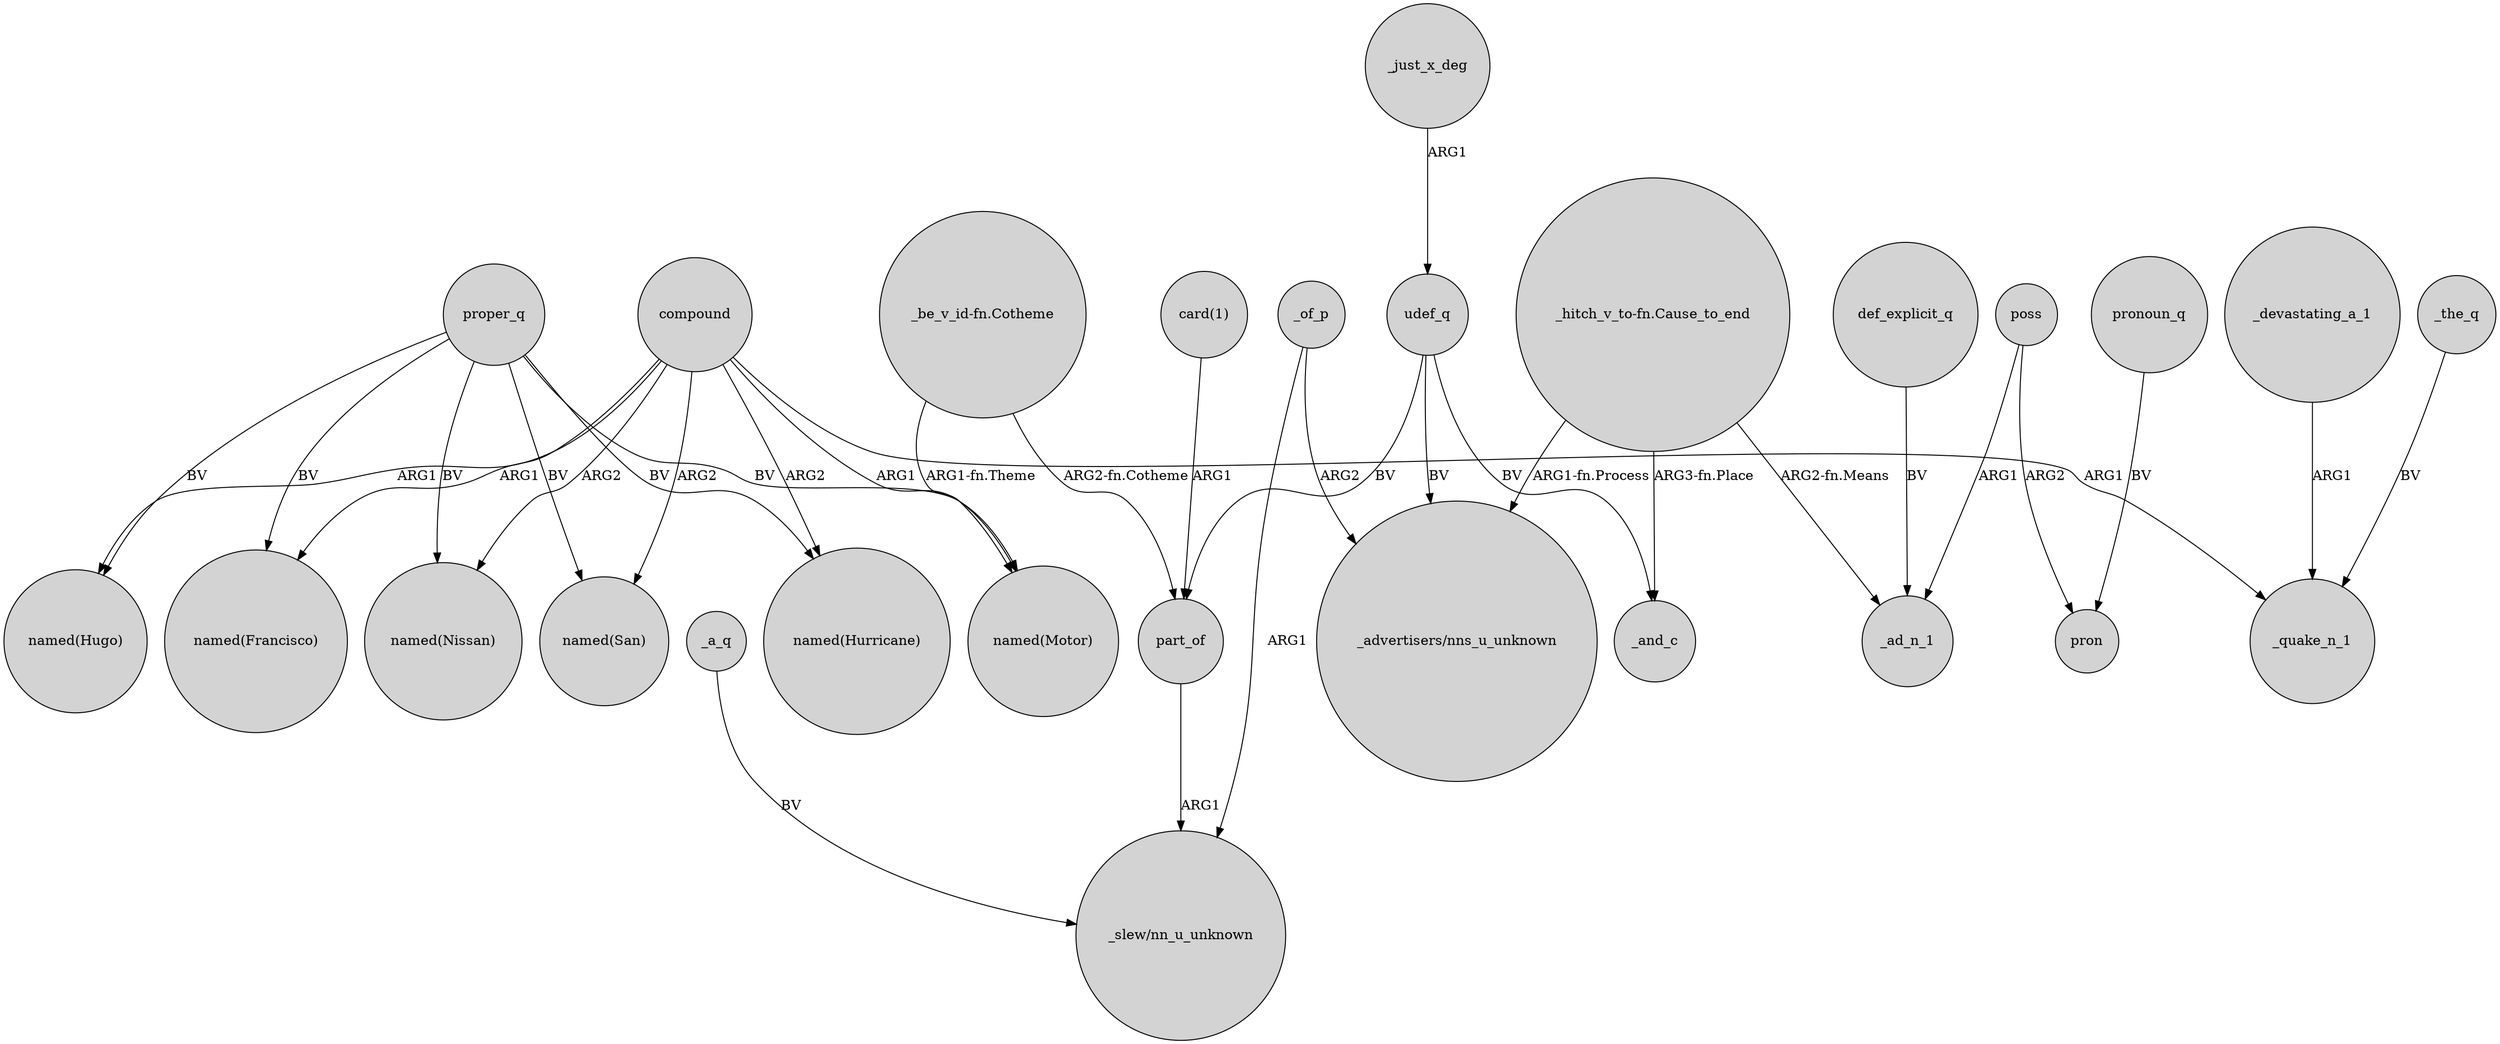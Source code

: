 digraph {
	node [shape=circle style=filled]
	compound -> "named(Hurricane)" [label=ARG2]
	"_be_v_id-fn.Cotheme" -> part_of [label="ARG2-fn.Cotheme"]
	_devastating_a_1 -> _quake_n_1 [label=ARG1]
	def_explicit_q -> _ad_n_1 [label=BV]
	_a_q -> "_slew/nn_u_unknown" [label=BV]
	compound -> _quake_n_1 [label=ARG1]
	compound -> "named(Hugo)" [label=ARG1]
	udef_q -> part_of [label=BV]
	_the_q -> _quake_n_1 [label=BV]
	proper_q -> "named(Motor)" [label=BV]
	proper_q -> "named(Hugo)" [label=BV]
	"_hitch_v_to-fn.Cause_to_end" -> _and_c [label="ARG3-fn.Place"]
	_of_p -> "_advertisers/nns_u_unknown" [label=ARG2]
	udef_q -> _and_c [label=BV]
	"card(1)" -> part_of [label=ARG1]
	proper_q -> "named(Hurricane)" [label=BV]
	pronoun_q -> pron [label=BV]
	poss -> pron [label=ARG2]
	_of_p -> "_slew/nn_u_unknown" [label=ARG1]
	"_hitch_v_to-fn.Cause_to_end" -> "_advertisers/nns_u_unknown" [label="ARG1-fn.Process"]
	"_be_v_id-fn.Cotheme" -> "named(Motor)" [label="ARG1-fn.Theme"]
	compound -> "named(Francisco)" [label=ARG1]
	"_hitch_v_to-fn.Cause_to_end" -> _ad_n_1 [label="ARG2-fn.Means"]
	compound -> "named(San)" [label=ARG2]
	proper_q -> "named(San)" [label=BV]
	proper_q -> "named(Francisco)" [label=BV]
	part_of -> "_slew/nn_u_unknown" [label=ARG1]
	proper_q -> "named(Nissan)" [label=BV]
	udef_q -> "_advertisers/nns_u_unknown" [label=BV]
	compound -> "named(Motor)" [label=ARG1]
	_just_x_deg -> udef_q [label=ARG1]
	poss -> _ad_n_1 [label=ARG1]
	compound -> "named(Nissan)" [label=ARG2]
}
